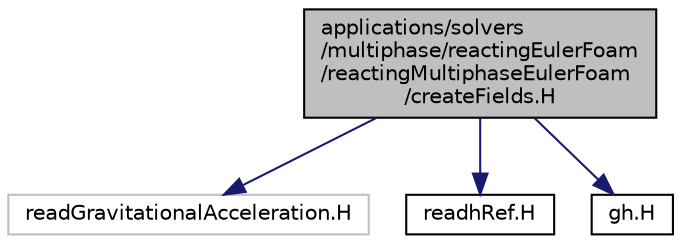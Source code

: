 digraph "applications/solvers/multiphase/reactingEulerFoam/reactingMultiphaseEulerFoam/createFields.H"
{
  bgcolor="transparent";
  edge [fontname="Helvetica",fontsize="10",labelfontname="Helvetica",labelfontsize="10"];
  node [fontname="Helvetica",fontsize="10",shape=record];
  Node1 [label="applications/solvers\l/multiphase/reactingEulerFoam\l/reactingMultiphaseEulerFoam\l/createFields.H",height=0.2,width=0.4,color="black", fillcolor="grey75", style="filled", fontcolor="black"];
  Node1 -> Node2 [color="midnightblue",fontsize="10",style="solid",fontname="Helvetica"];
  Node2 [label="readGravitationalAcceleration.H",height=0.2,width=0.4,color="grey75"];
  Node1 -> Node3 [color="midnightblue",fontsize="10",style="solid",fontname="Helvetica"];
  Node3 [label="readhRef.H",height=0.2,width=0.4,color="black",URL="$a05194.html"];
  Node1 -> Node4 [color="midnightblue",fontsize="10",style="solid",fontname="Helvetica"];
  Node4 [label="gh.H",height=0.2,width=0.4,color="black",URL="$a05189.html"];
}
